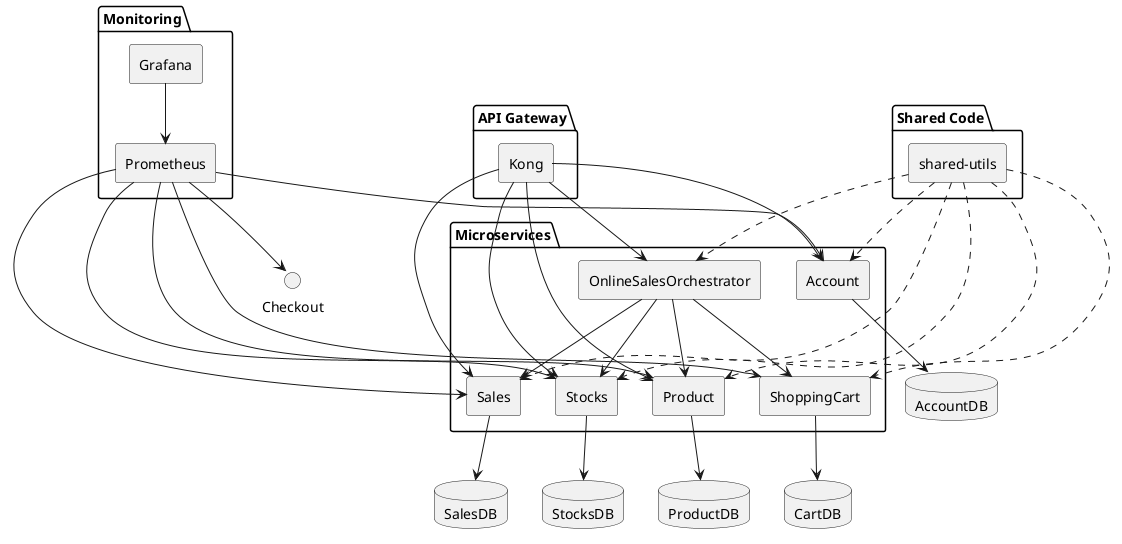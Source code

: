 @startuml component
skinparam componentStyle rectangle
skinparam defaultTextAlignment center

package "API Gateway" {
  [Kong]
}

package "Monitoring" {
  [Prometheus]
  [Grafana]
}

package "Shared Code" {
  [shared-utils] as SharedUtils
}


package "Microservices" {
  component Product
  component Sales
  component Stocks
  component Account
  component ShoppingCart
  component OnlineSalesOrchestrator
}

database "ProductDB" as dbProduct
database "SalesDB" as dbSales
database "StocksDB" as dbStocks
database "AccountDB" as dbAccount
database "CartDB" as dbCart


Kong --> Product
Kong --> Sales
Kong --> Stocks
Kong --> Account
Kong --> OnlineSalesOrchestrator

SharedUtils ..> Product
SharedUtils ..> Sales
SharedUtils ..> Stocks
SharedUtils ..> Account
SharedUtils ..> ShoppingCart
SharedUtils ..> OnlineSalesOrchestrator

Product --> dbProduct
Sales --> dbSales
Stocks --> dbStocks
Account --> dbAccount
ShoppingCart --> dbCart


OnlineSalesOrchestrator --> Product
OnlineSalesOrchestrator --> Sales
OnlineSalesOrchestrator --> Stocks
OnlineSalesOrchestrator --> ShoppingCart

Prometheus --> Product
Prometheus --> Sales
Prometheus --> Stocks
Prometheus --> Account
Prometheus --> ShoppingCart
Prometheus --> Checkout

Grafana --> Prometheus

@enduml
